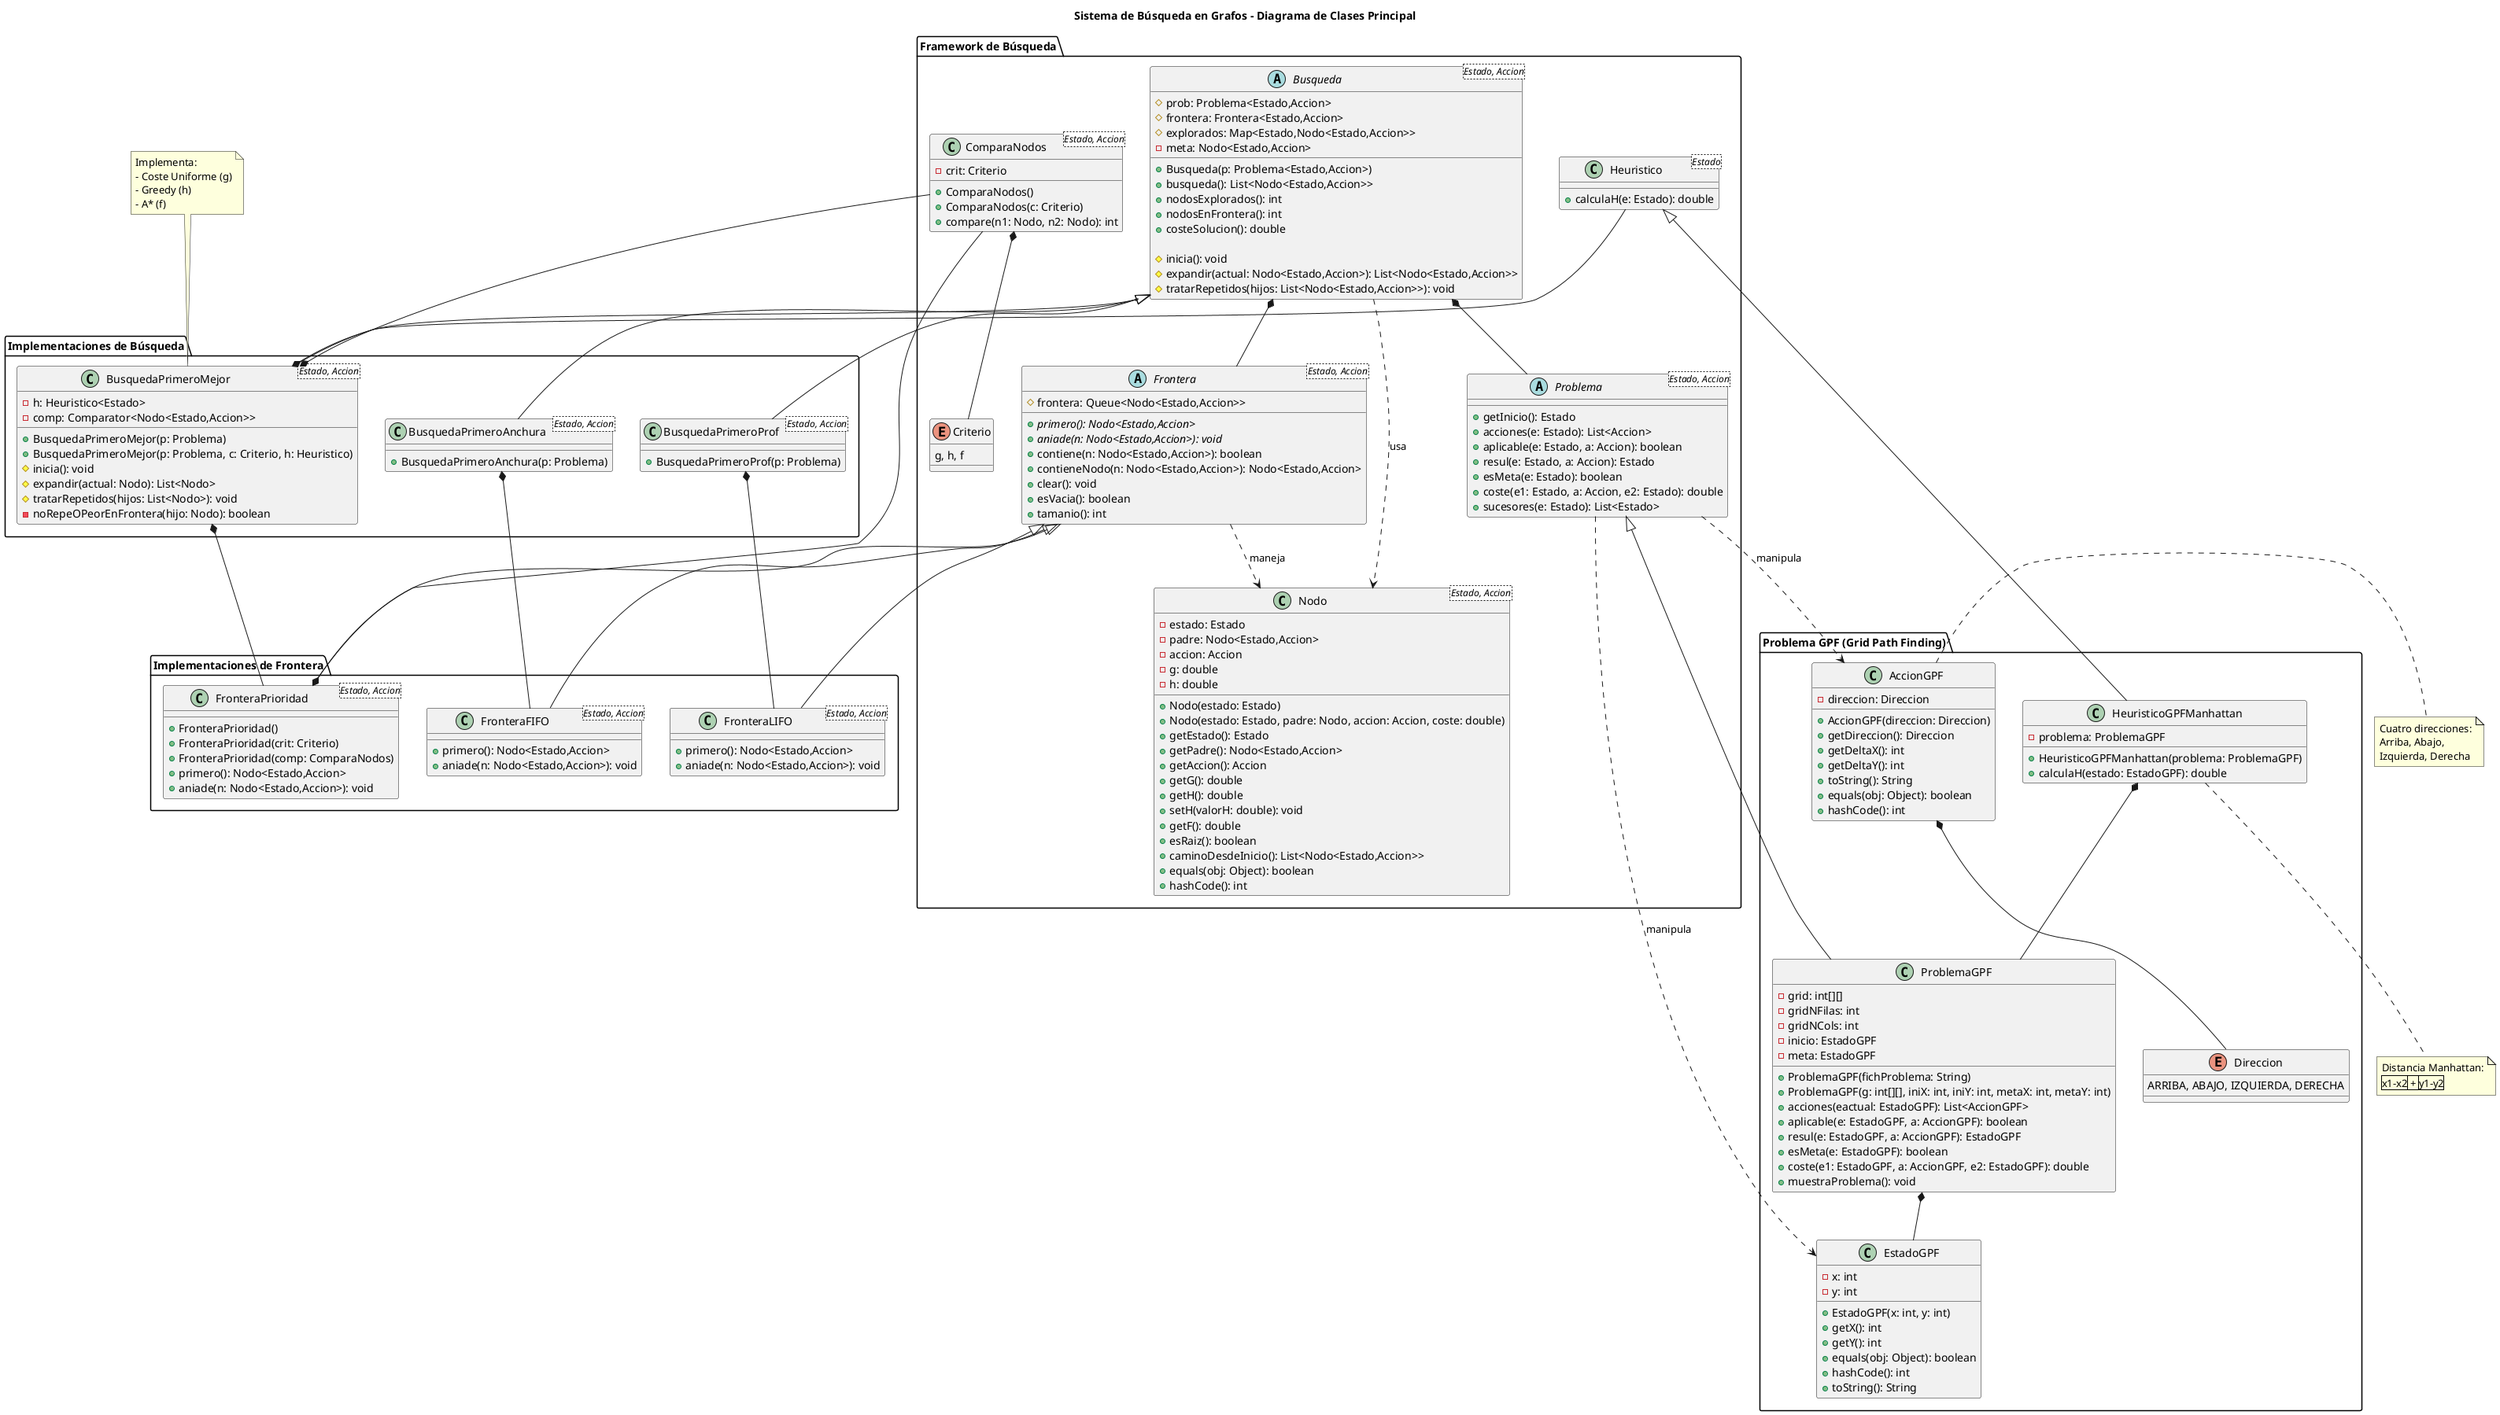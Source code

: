 @startuml diagrama-clases-principal

!define TITLE Sistema de Búsqueda en Grafos - Diagrama de Clases Principal

title TITLE

package "Framework de Búsqueda" {
    abstract class Busqueda<Estado, Accion> {
        # prob: Problema<Estado,Accion>
        # frontera: Frontera<Estado,Accion>
        # explorados: Map<Estado,Nodo<Estado,Accion>>
        - meta: Nodo<Estado,Accion>
        
        + Busqueda(p: Problema<Estado,Accion>)
        + busqueda(): List<Nodo<Estado,Accion>>
        + nodosExplorados(): int
        + nodosEnFrontera(): int
        + costeSolucion(): double
        
        # inicia(): void
        # expandir(actual: Nodo<Estado,Accion>): List<Nodo<Estado,Accion>>
        # tratarRepetidos(hijos: List<Nodo<Estado,Accion>>): void
    }
    
    abstract class Problema<Estado, Accion> {
        + getInicio(): Estado
        + acciones(e: Estado): List<Accion>
        + aplicable(e: Estado, a: Accion): boolean
        + resul(e: Estado, a: Accion): Estado
        + esMeta(e: Estado): boolean
        + coste(e1: Estado, a: Accion, e2: Estado): double
        + sucesores(e: Estado): List<Estado>
    }
    
    class Nodo<Estado, Accion> {
        - estado: Estado
        - padre: Nodo<Estado,Accion>
        - accion: Accion
        - g: double
        - h: double
        
        + Nodo(estado: Estado)
        + Nodo(estado: Estado, padre: Nodo, accion: Accion, coste: double)
        + getEstado(): Estado
        + getPadre(): Nodo<Estado,Accion>
        + getAccion(): Accion
        + getG(): double
        + getH(): double
        + setH(valorH: double): void
        + getF(): double
        + esRaiz(): boolean
        + caminoDesdeInicio(): List<Nodo<Estado,Accion>>
        + equals(obj: Object): boolean
        + hashCode(): int
    }
    
    abstract class Frontera<Estado, Accion> {
        # frontera: Queue<Nodo<Estado,Accion>>
        
        + {abstract} primero(): Nodo<Estado,Accion>
        + {abstract} aniade(n: Nodo<Estado,Accion>): void
        + contiene(n: Nodo<Estado,Accion>): boolean
        + contieneNodo(n: Nodo<Estado,Accion>): Nodo<Estado,Accion>
        + clear(): void
        + esVacia(): boolean
        + tamanio(): int
    }
    
    class Heuristico<Estado> {
        + calculaH(e: Estado): double
    }
    
    enum Criterio {
        g, h, f
    }
    
    class ComparaNodos<Estado, Accion> {
        - crit: Criterio
        + ComparaNodos()
        + ComparaNodos(c: Criterio)
        + compare(n1: Nodo, n2: Nodo): int
    }
}

package "Implementaciones de Frontera" {
    class FronteraFIFO<Estado, Accion> {
        + primero(): Nodo<Estado,Accion>
        + aniade(n: Nodo<Estado,Accion>): void
    }
    
    class FronteraLIFO<Estado, Accion> {
        + primero(): Nodo<Estado,Accion>
        + aniade(n: Nodo<Estado,Accion>): void
    }
    
    class FronteraPrioridad<Estado, Accion> {
        + FronteraPrioridad()
        + FronteraPrioridad(crit: Criterio)
        + FronteraPrioridad(comp: ComparaNodos)
        + primero(): Nodo<Estado,Accion>
        + aniade(n: Nodo<Estado,Accion>): void
    }
}

package "Implementaciones de Búsqueda" {
    class BusquedaPrimeroAnchura<Estado, Accion> {
        + BusquedaPrimeroAnchura(p: Problema)
    }
    
    class BusquedaPrimeroProf<Estado, Accion> {
        + BusquedaPrimeroProf(p: Problema)
    }
    
    class BusquedaPrimeroMejor<Estado, Accion> {
        - h: Heuristico<Estado>
        - comp: Comparator<Nodo<Estado,Accion>>
        
        + BusquedaPrimeroMejor(p: Problema)
        + BusquedaPrimeroMejor(p: Problema, c: Criterio, h: Heuristico)
        # inicia(): void
        # expandir(actual: Nodo): List<Nodo>
        # tratarRepetidos(hijos: List<Nodo>): void
        - noRepeOPeorEnFrontera(hijo: Nodo): boolean
    }
}

package "Problema GPF (Grid Path Finding)" {
    class ProblemaGPF {
        - grid: int[][]
        - gridNFilas: int
        - gridNCols: int
        - inicio: EstadoGPF
        - meta: EstadoGPF
        
        + ProblemaGPF(fichProblema: String)
        + ProblemaGPF(g: int[][], iniX: int, iniY: int, metaX: int, metaY: int)
        + acciones(eactual: EstadoGPF): List<AccionGPF>
        + aplicable(e: EstadoGPF, a: AccionGPF): boolean
        + resul(e: EstadoGPF, a: AccionGPF): EstadoGPF
        + esMeta(e: EstadoGPF): boolean
        + coste(e1: EstadoGPF, a: AccionGPF, e2: EstadoGPF): double
        + muestraProblema(): void
    }
    
    class EstadoGPF {
        - x: int
        - y: int
        
        + EstadoGPF(x: int, y: int)
        + getX(): int
        + getY(): int
        + equals(obj: Object): boolean
        + hashCode(): int
        + toString(): String
    }
    
    class AccionGPF {
        - direccion: Direccion
        
        + AccionGPF(direccion: Direccion)
        + getDireccion(): Direccion
        + getDeltaX(): int
        + getDeltaY(): int
        + toString(): String
        + equals(obj: Object): boolean
        + hashCode(): int
    }
    
    enum Direccion {
        ARRIBA, ABAJO, IZQUIERDA, DERECHA
    }
    
    class HeuristicoGPFManhattan {
        - problema: ProblemaGPF
        
        + HeuristicoGPFManhattan(problema: ProblemaGPF)
        + calculaH(estado: EstadoGPF): double
    }
}

' Relaciones de herencia
Busqueda <|-- BusquedaPrimeroAnchura
Busqueda <|-- BusquedaPrimeroProf  
Busqueda <|-- BusquedaPrimeroMejor
Frontera <|-- FronteraFIFO
Frontera <|-- FronteraLIFO
Frontera <|-- FronteraPrioridad
Problema <|-- ProblemaGPF
Heuristico <|-- HeuristicoGPFManhattan

' Relaciones de composición/agregación
Busqueda *-- Problema
Busqueda *-- Frontera
BusquedaPrimeroAnchura *-- FronteraFIFO
BusquedaPrimeroProf *-- FronteraLIFO
BusquedaPrimeroMejor *-- FronteraPrioridad
BusquedaPrimeroMejor *-- Heuristico
BusquedaPrimeroMejor *-- ComparaNodos
FronteraPrioridad *-- ComparaNodos
ComparaNodos *-- Criterio
AccionGPF *-- Direccion
ProblemaGPF *-- EstadoGPF
HeuristicoGPFManhattan *-- ProblemaGPF

' Relaciones de uso
Busqueda ..> Nodo : usa
Frontera ..> Nodo : maneja
Problema ..> EstadoGPF : manipula
Problema ..> AccionGPF : manipula

note top of BusquedaPrimeroMejor : Implementa:\n- Coste Uniforme (g)\n- Greedy (h)\n- A* (f)

note right of AccionGPF : Cuatro direcciones:\nArriba, Abajo,\nIzquierda, Derecha

note bottom of HeuristicoGPFManhattan : Distancia Manhattan:\n|x1-x2| + |y1-y2|

@enduml
